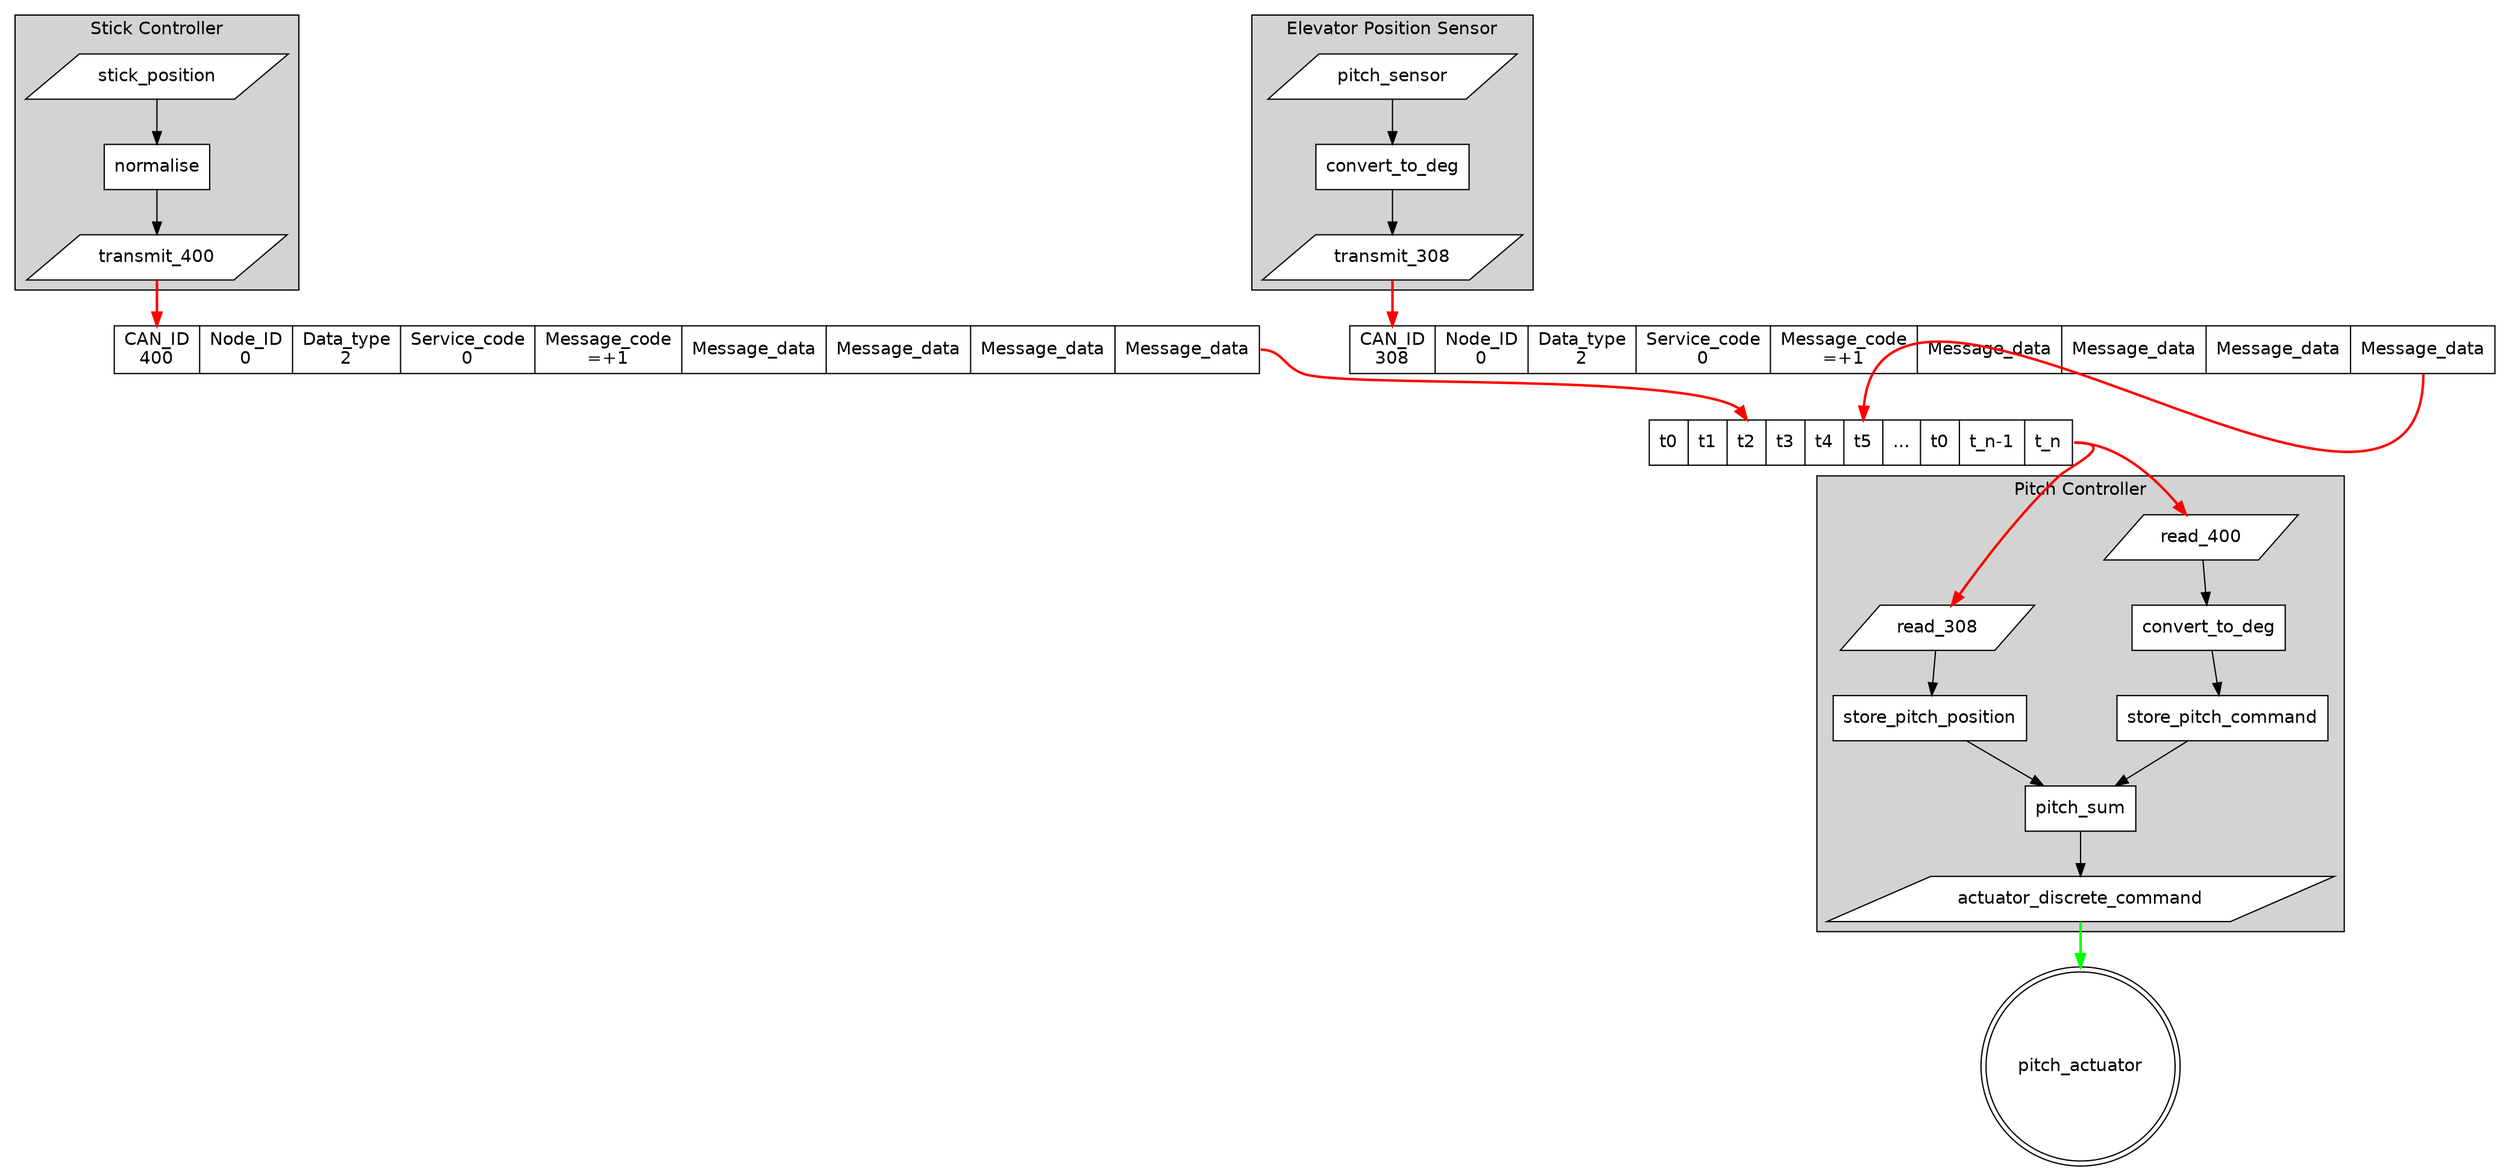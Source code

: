 digraph Pitch {
  
  fontname=Helvetica;
  graph [nodesep=1]
  node [style=filled,fillcolor=white,color=black,fontname=Helvetica];

  // Inputs and outputs

  stick_position [shape="parallelogram"];
  pitch_sensor [shape="parallelogram"];
  transmit_308 [shape="parallelogram"];
  read_308 [shape="parallelogram"];
  transmit_400 [shape="parallelogram"];
  read_400 [shape="parallelogram"];
  actuator_discrete_command [shape="parallelogram"];

  // Processes

  normalise_pitch_position [shape="box",label="normalise"];
  convert_400_to_deg [shape="box",label="convert_to_deg"];
  convert_308_to_deg [shape="box",label="convert_to_deg"];
  store_pitch_command [shape="box"];
  store_pitch_position [shape="box"];
  pitch_sum [shape="box"];

  // Actuator

  pitch_actuator [shape=doublecircle];

  subgraph clusterStick_Controller {
    label = "Stick Controller";
    style=filled;
    fillcolor=lightgrey;
    color=black;
    stick_position -> normalise_pitch_position -> transmit_400;
  }

  subgraph clusterPitch_Controller {
    label = "Pitch Controller";
    style=filled;
    fillcolor=lightgrey;
    color=black;
    read_400 -> convert_400_to_deg -> store_pitch_command;
    read_308 -> store_pitch_position;
    store_pitch_command -> pitch_sum;
    store_pitch_position -> pitch_sum;
    pitch_sum -> actuator_discrete_command;
  }

  subgraph clusterElevator_Sensor {
    label = "Elevator Position Sensor";
    style=filled;
    fillcolor=lightgrey;
    color=black;
    pitch_sensor -> convert_308_to_deg -> transmit_308;
  }

  actuator_discrete_command -> pitch_actuator [style=bold,color=green]

  // CANaerospace traffic

  308 [shape=record,label="<f0> CAN_ID\n308|<f1> Node_ID\n0|<f2> Data_type\n2|<f3> Service_code\n0|<f4> Message_code\n=+1|<f5> Message_data|<f6> Message_data|<f7> Message_data|<f8> Message_data"];
  400 [shape=record,label="<f0> CAN_ID\n400|<f1> Node_ID\n0|<f2> Data_type\n2|<f3> Service_code\n0|<f4> Message_code\n=+1|<f5> Message_data|<f6> Message_data|<f7> Message_data|<f8> Message_data"];

  CANbus [shape=record,label="<f0> t0|<f1> t1|<f2> t2|<f3> t3|<f4> t4|<f5> t5|<f6> ...|<f7> t0|<f8> t_n-1|<f9> t_n"];

  transmit_308 -> 308:f0 [style=bold,color=red];
  transmit_400 -> 400:f0 [style=bold,color=red];

  308:f8 -> CANbus:f5:n [style=bold,color=red];
  400:f8 -> CANbus:f2:n [style=bold,color=red];

  CANbus:f9:e -> read_308 [style=bold,color=red];
  CANbus:f9:e -> read_400 [style=bold,color=red];
  
}
